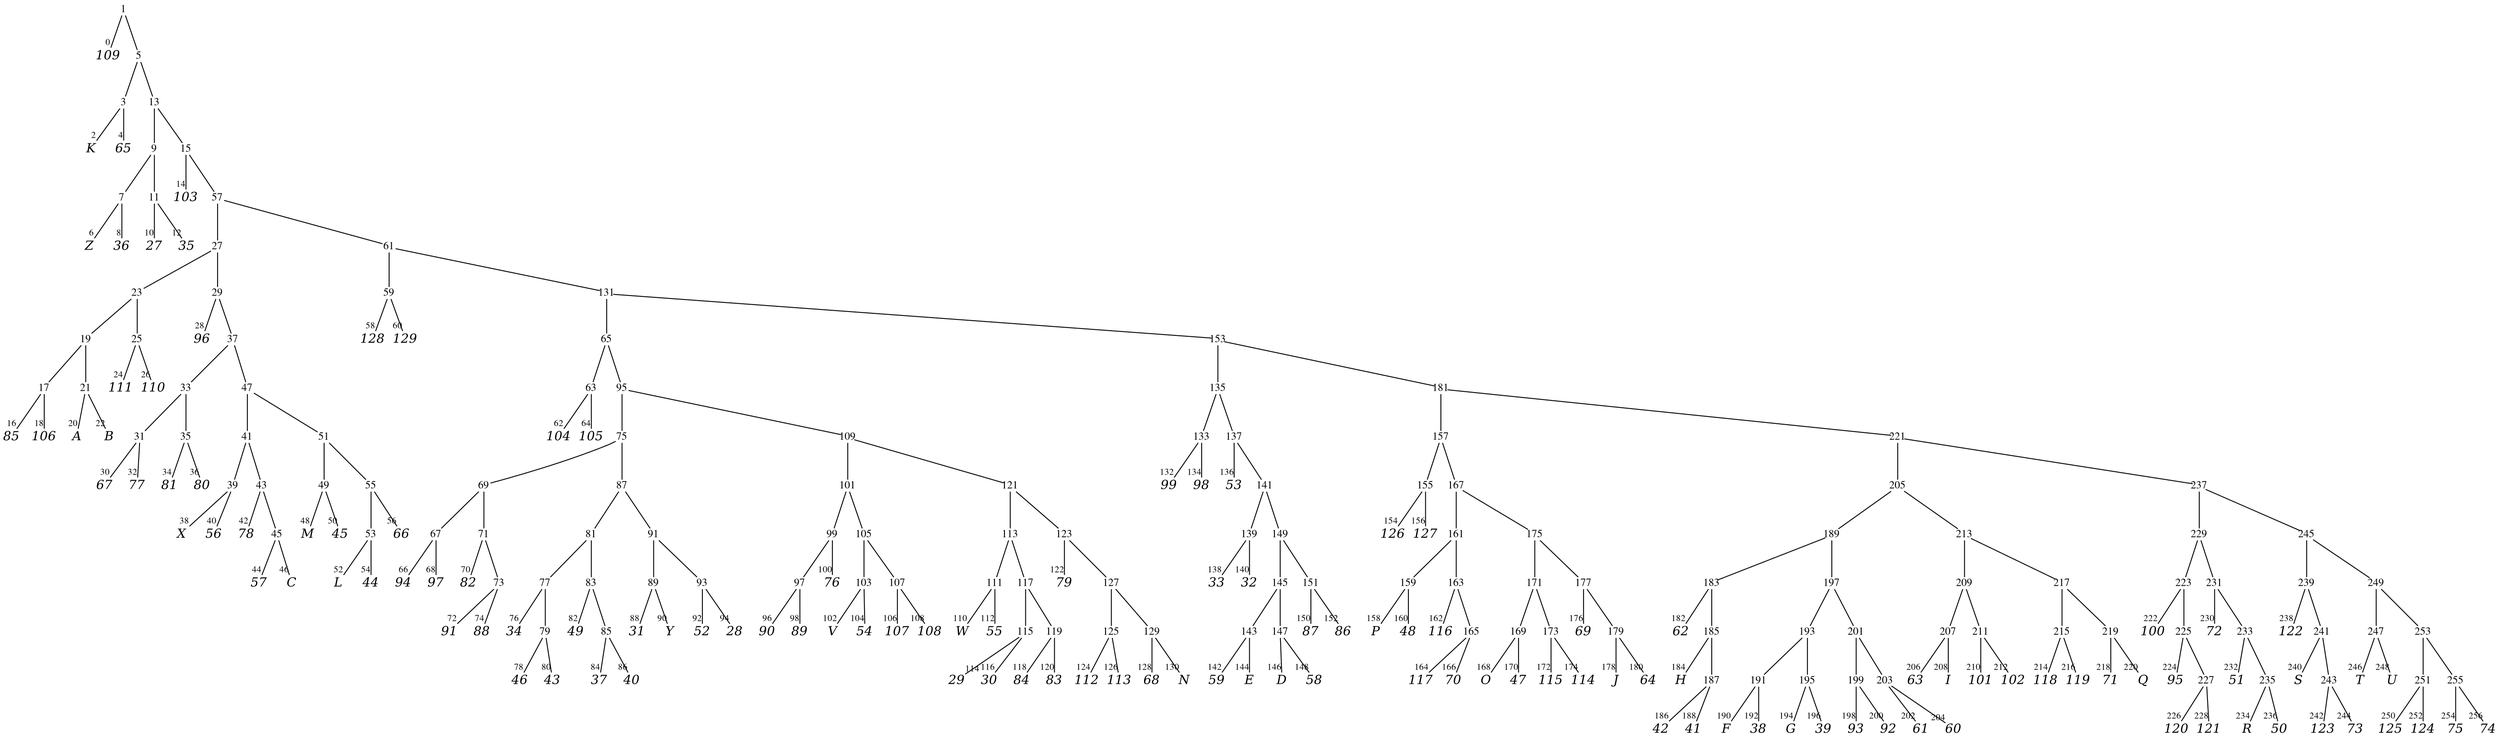 
digraph vtree {

overlap=false

n1 [label="1",fontname="Times",shape="plaintext",fontsize=12,fixedsize=true,width=.2,height=.18]; 
n0 [label="109",fontname="Times-Italic",fontsize=14,shape="plaintext",fixedsize=true,width=.25,height=.25]; 
n5 [label="5",fontname="Times",shape="plaintext",fontsize=12,fixedsize=true,width=.2,height=.18]; 
n3 [label="3",fontname="Times",shape="plaintext",fontsize=12,fixedsize=true,width=.2,height=.18]; 
n2 [label="K",fontname="Times-Italic",fontsize=14,shape="plaintext",fixedsize=true,width=.25,height=.25]; 
n4 [label="65",fontname="Times-Italic",fontsize=14,shape="plaintext",fixedsize=true,width=.25,height=.25]; 
n13 [label="13",fontname="Times",shape="plaintext",fontsize=12,fixedsize=true,width=.2,height=.18]; 
n9 [label="9",fontname="Times",shape="plaintext",fontsize=12,fixedsize=true,width=.2,height=.18]; 
n7 [label="7",fontname="Times",shape="plaintext",fontsize=12,fixedsize=true,width=.2,height=.18]; 
n6 [label="Z",fontname="Times-Italic",fontsize=14,shape="plaintext",fixedsize=true,width=.25,height=.25]; 
n8 [label="36",fontname="Times-Italic",fontsize=14,shape="plaintext",fixedsize=true,width=.25,height=.25]; 
n11 [label="11",fontname="Times",shape="plaintext",fontsize=12,fixedsize=true,width=.2,height=.18]; 
n10 [label="27",fontname="Times-Italic",fontsize=14,shape="plaintext",fixedsize=true,width=.25,height=.25]; 
n12 [label="35",fontname="Times-Italic",fontsize=14,shape="plaintext",fixedsize=true,width=.25,height=.25]; 
n15 [label="15",fontname="Times",shape="plaintext",fontsize=12,fixedsize=true,width=.2,height=.18]; 
n14 [label="103",fontname="Times-Italic",fontsize=14,shape="plaintext",fixedsize=true,width=.25,height=.25]; 
n57 [label="57",fontname="Times",shape="plaintext",fontsize=12,fixedsize=true,width=.2,height=.18]; 
n27 [label="27",fontname="Times",shape="plaintext",fontsize=12,fixedsize=true,width=.2,height=.18]; 
n23 [label="23",fontname="Times",shape="plaintext",fontsize=12,fixedsize=true,width=.2,height=.18]; 
n19 [label="19",fontname="Times",shape="plaintext",fontsize=12,fixedsize=true,width=.2,height=.18]; 
n17 [label="17",fontname="Times",shape="plaintext",fontsize=12,fixedsize=true,width=.2,height=.18]; 
n16 [label="85",fontname="Times-Italic",fontsize=14,shape="plaintext",fixedsize=true,width=.25,height=.25]; 
n18 [label="106",fontname="Times-Italic",fontsize=14,shape="plaintext",fixedsize=true,width=.25,height=.25]; 
n21 [label="21",fontname="Times",shape="plaintext",fontsize=12,fixedsize=true,width=.2,height=.18]; 
n20 [label="A",fontname="Times-Italic",fontsize=14,shape="plaintext",fixedsize=true,width=.25,height=.25]; 
n22 [label="B",fontname="Times-Italic",fontsize=14,shape="plaintext",fixedsize=true,width=.25,height=.25]; 
n25 [label="25",fontname="Times",shape="plaintext",fontsize=12,fixedsize=true,width=.2,height=.18]; 
n24 [label="111",fontname="Times-Italic",fontsize=14,shape="plaintext",fixedsize=true,width=.25,height=.25]; 
n26 [label="110",fontname="Times-Italic",fontsize=14,shape="plaintext",fixedsize=true,width=.25,height=.25]; 
n29 [label="29",fontname="Times",shape="plaintext",fontsize=12,fixedsize=true,width=.2,height=.18]; 
n28 [label="96",fontname="Times-Italic",fontsize=14,shape="plaintext",fixedsize=true,width=.25,height=.25]; 
n37 [label="37",fontname="Times",shape="plaintext",fontsize=12,fixedsize=true,width=.2,height=.18]; 
n33 [label="33",fontname="Times",shape="plaintext",fontsize=12,fixedsize=true,width=.2,height=.18]; 
n31 [label="31",fontname="Times",shape="plaintext",fontsize=12,fixedsize=true,width=.2,height=.18]; 
n30 [label="67",fontname="Times-Italic",fontsize=14,shape="plaintext",fixedsize=true,width=.25,height=.25]; 
n32 [label="77",fontname="Times-Italic",fontsize=14,shape="plaintext",fixedsize=true,width=.25,height=.25]; 
n35 [label="35",fontname="Times",shape="plaintext",fontsize=12,fixedsize=true,width=.2,height=.18]; 
n34 [label="81",fontname="Times-Italic",fontsize=14,shape="plaintext",fixedsize=true,width=.25,height=.25]; 
n36 [label="80",fontname="Times-Italic",fontsize=14,shape="plaintext",fixedsize=true,width=.25,height=.25]; 
n47 [label="47",fontname="Times",shape="plaintext",fontsize=12,fixedsize=true,width=.2,height=.18]; 
n41 [label="41",fontname="Times",shape="plaintext",fontsize=12,fixedsize=true,width=.2,height=.18]; 
n39 [label="39",fontname="Times",shape="plaintext",fontsize=12,fixedsize=true,width=.2,height=.18]; 
n38 [label="X",fontname="Times-Italic",fontsize=14,shape="plaintext",fixedsize=true,width=.25,height=.25]; 
n40 [label="56",fontname="Times-Italic",fontsize=14,shape="plaintext",fixedsize=true,width=.25,height=.25]; 
n43 [label="43",fontname="Times",shape="plaintext",fontsize=12,fixedsize=true,width=.2,height=.18]; 
n42 [label="78",fontname="Times-Italic",fontsize=14,shape="plaintext",fixedsize=true,width=.25,height=.25]; 
n45 [label="45",fontname="Times",shape="plaintext",fontsize=12,fixedsize=true,width=.2,height=.18]; 
n44 [label="57",fontname="Times-Italic",fontsize=14,shape="plaintext",fixedsize=true,width=.25,height=.25]; 
n46 [label="C",fontname="Times-Italic",fontsize=14,shape="plaintext",fixedsize=true,width=.25,height=.25]; 
n51 [label="51",fontname="Times",shape="plaintext",fontsize=12,fixedsize=true,width=.2,height=.18]; 
n49 [label="49",fontname="Times",shape="plaintext",fontsize=12,fixedsize=true,width=.2,height=.18]; 
n48 [label="M",fontname="Times-Italic",fontsize=14,shape="plaintext",fixedsize=true,width=.25,height=.25]; 
n50 [label="45",fontname="Times-Italic",fontsize=14,shape="plaintext",fixedsize=true,width=.25,height=.25]; 
n55 [label="55",fontname="Times",shape="plaintext",fontsize=12,fixedsize=true,width=.2,height=.18]; 
n53 [label="53",fontname="Times",shape="plaintext",fontsize=12,fixedsize=true,width=.2,height=.18]; 
n52 [label="L",fontname="Times-Italic",fontsize=14,shape="plaintext",fixedsize=true,width=.25,height=.25]; 
n54 [label="44",fontname="Times-Italic",fontsize=14,shape="plaintext",fixedsize=true,width=.25,height=.25]; 
n56 [label="66",fontname="Times-Italic",fontsize=14,shape="plaintext",fixedsize=true,width=.25,height=.25]; 
n61 [label="61",fontname="Times",shape="plaintext",fontsize=12,fixedsize=true,width=.2,height=.18]; 
n59 [label="59",fontname="Times",shape="plaintext",fontsize=12,fixedsize=true,width=.2,height=.18]; 
n58 [label="128",fontname="Times-Italic",fontsize=14,shape="plaintext",fixedsize=true,width=.25,height=.25]; 
n60 [label="129",fontname="Times-Italic",fontsize=14,shape="plaintext",fixedsize=true,width=.25,height=.25]; 
n131 [label="131",fontname="Times",shape="plaintext",fontsize=12,fixedsize=true,width=.2,height=.18]; 
n65 [label="65",fontname="Times",shape="plaintext",fontsize=12,fixedsize=true,width=.2,height=.18]; 
n63 [label="63",fontname="Times",shape="plaintext",fontsize=12,fixedsize=true,width=.2,height=.18]; 
n62 [label="104",fontname="Times-Italic",fontsize=14,shape="plaintext",fixedsize=true,width=.25,height=.25]; 
n64 [label="105",fontname="Times-Italic",fontsize=14,shape="plaintext",fixedsize=true,width=.25,height=.25]; 
n95 [label="95",fontname="Times",shape="plaintext",fontsize=12,fixedsize=true,width=.2,height=.18]; 
n75 [label="75",fontname="Times",shape="plaintext",fontsize=12,fixedsize=true,width=.2,height=.18]; 
n69 [label="69",fontname="Times",shape="plaintext",fontsize=12,fixedsize=true,width=.2,height=.18]; 
n67 [label="67",fontname="Times",shape="plaintext",fontsize=12,fixedsize=true,width=.2,height=.18]; 
n66 [label="94",fontname="Times-Italic",fontsize=14,shape="plaintext",fixedsize=true,width=.25,height=.25]; 
n68 [label="97",fontname="Times-Italic",fontsize=14,shape="plaintext",fixedsize=true,width=.25,height=.25]; 
n71 [label="71",fontname="Times",shape="plaintext",fontsize=12,fixedsize=true,width=.2,height=.18]; 
n70 [label="82",fontname="Times-Italic",fontsize=14,shape="plaintext",fixedsize=true,width=.25,height=.25]; 
n73 [label="73",fontname="Times",shape="plaintext",fontsize=12,fixedsize=true,width=.2,height=.18]; 
n72 [label="91",fontname="Times-Italic",fontsize=14,shape="plaintext",fixedsize=true,width=.25,height=.25]; 
n74 [label="88",fontname="Times-Italic",fontsize=14,shape="plaintext",fixedsize=true,width=.25,height=.25]; 
n87 [label="87",fontname="Times",shape="plaintext",fontsize=12,fixedsize=true,width=.2,height=.18]; 
n81 [label="81",fontname="Times",shape="plaintext",fontsize=12,fixedsize=true,width=.2,height=.18]; 
n77 [label="77",fontname="Times",shape="plaintext",fontsize=12,fixedsize=true,width=.2,height=.18]; 
n76 [label="34",fontname="Times-Italic",fontsize=14,shape="plaintext",fixedsize=true,width=.25,height=.25]; 
n79 [label="79",fontname="Times",shape="plaintext",fontsize=12,fixedsize=true,width=.2,height=.18]; 
n78 [label="46",fontname="Times-Italic",fontsize=14,shape="plaintext",fixedsize=true,width=.25,height=.25]; 
n80 [label="43",fontname="Times-Italic",fontsize=14,shape="plaintext",fixedsize=true,width=.25,height=.25]; 
n83 [label="83",fontname="Times",shape="plaintext",fontsize=12,fixedsize=true,width=.2,height=.18]; 
n82 [label="49",fontname="Times-Italic",fontsize=14,shape="plaintext",fixedsize=true,width=.25,height=.25]; 
n85 [label="85",fontname="Times",shape="plaintext",fontsize=12,fixedsize=true,width=.2,height=.18]; 
n84 [label="37",fontname="Times-Italic",fontsize=14,shape="plaintext",fixedsize=true,width=.25,height=.25]; 
n86 [label="40",fontname="Times-Italic",fontsize=14,shape="plaintext",fixedsize=true,width=.25,height=.25]; 
n91 [label="91",fontname="Times",shape="plaintext",fontsize=12,fixedsize=true,width=.2,height=.18]; 
n89 [label="89",fontname="Times",shape="plaintext",fontsize=12,fixedsize=true,width=.2,height=.18]; 
n88 [label="31",fontname="Times-Italic",fontsize=14,shape="plaintext",fixedsize=true,width=.25,height=.25]; 
n90 [label="Y",fontname="Times-Italic",fontsize=14,shape="plaintext",fixedsize=true,width=.25,height=.25]; 
n93 [label="93",fontname="Times",shape="plaintext",fontsize=12,fixedsize=true,width=.2,height=.18]; 
n92 [label="52",fontname="Times-Italic",fontsize=14,shape="plaintext",fixedsize=true,width=.25,height=.25]; 
n94 [label="28",fontname="Times-Italic",fontsize=14,shape="plaintext",fixedsize=true,width=.25,height=.25]; 
n109 [label="109",fontname="Times",shape="plaintext",fontsize=12,fixedsize=true,width=.2,height=.18]; 
n101 [label="101",fontname="Times",shape="plaintext",fontsize=12,fixedsize=true,width=.2,height=.18]; 
n99 [label="99",fontname="Times",shape="plaintext",fontsize=12,fixedsize=true,width=.2,height=.18]; 
n97 [label="97",fontname="Times",shape="plaintext",fontsize=12,fixedsize=true,width=.2,height=.18]; 
n96 [label="90",fontname="Times-Italic",fontsize=14,shape="plaintext",fixedsize=true,width=.25,height=.25]; 
n98 [label="89",fontname="Times-Italic",fontsize=14,shape="plaintext",fixedsize=true,width=.25,height=.25]; 
n100 [label="76",fontname="Times-Italic",fontsize=14,shape="plaintext",fixedsize=true,width=.25,height=.25]; 
n105 [label="105",fontname="Times",shape="plaintext",fontsize=12,fixedsize=true,width=.2,height=.18]; 
n103 [label="103",fontname="Times",shape="plaintext",fontsize=12,fixedsize=true,width=.2,height=.18]; 
n102 [label="V",fontname="Times-Italic",fontsize=14,shape="plaintext",fixedsize=true,width=.25,height=.25]; 
n104 [label="54",fontname="Times-Italic",fontsize=14,shape="plaintext",fixedsize=true,width=.25,height=.25]; 
n107 [label="107",fontname="Times",shape="plaintext",fontsize=12,fixedsize=true,width=.2,height=.18]; 
n106 [label="107",fontname="Times-Italic",fontsize=14,shape="plaintext",fixedsize=true,width=.25,height=.25]; 
n108 [label="108",fontname="Times-Italic",fontsize=14,shape="plaintext",fixedsize=true,width=.25,height=.25]; 
n121 [label="121",fontname="Times",shape="plaintext",fontsize=12,fixedsize=true,width=.2,height=.18]; 
n113 [label="113",fontname="Times",shape="plaintext",fontsize=12,fixedsize=true,width=.2,height=.18]; 
n111 [label="111",fontname="Times",shape="plaintext",fontsize=12,fixedsize=true,width=.2,height=.18]; 
n110 [label="W",fontname="Times-Italic",fontsize=14,shape="plaintext",fixedsize=true,width=.25,height=.25]; 
n112 [label="55",fontname="Times-Italic",fontsize=14,shape="plaintext",fixedsize=true,width=.25,height=.25]; 
n117 [label="117",fontname="Times",shape="plaintext",fontsize=12,fixedsize=true,width=.2,height=.18]; 
n115 [label="115",fontname="Times",shape="plaintext",fontsize=12,fixedsize=true,width=.2,height=.18]; 
n114 [label="29",fontname="Times-Italic",fontsize=14,shape="plaintext",fixedsize=true,width=.25,height=.25]; 
n116 [label="30",fontname="Times-Italic",fontsize=14,shape="plaintext",fixedsize=true,width=.25,height=.25]; 
n119 [label="119",fontname="Times",shape="plaintext",fontsize=12,fixedsize=true,width=.2,height=.18]; 
n118 [label="84",fontname="Times-Italic",fontsize=14,shape="plaintext",fixedsize=true,width=.25,height=.25]; 
n120 [label="83",fontname="Times-Italic",fontsize=14,shape="plaintext",fixedsize=true,width=.25,height=.25]; 
n123 [label="123",fontname="Times",shape="plaintext",fontsize=12,fixedsize=true,width=.2,height=.18]; 
n122 [label="79",fontname="Times-Italic",fontsize=14,shape="plaintext",fixedsize=true,width=.25,height=.25]; 
n127 [label="127",fontname="Times",shape="plaintext",fontsize=12,fixedsize=true,width=.2,height=.18]; 
n125 [label="125",fontname="Times",shape="plaintext",fontsize=12,fixedsize=true,width=.2,height=.18]; 
n124 [label="112",fontname="Times-Italic",fontsize=14,shape="plaintext",fixedsize=true,width=.25,height=.25]; 
n126 [label="113",fontname="Times-Italic",fontsize=14,shape="plaintext",fixedsize=true,width=.25,height=.25]; 
n129 [label="129",fontname="Times",shape="plaintext",fontsize=12,fixedsize=true,width=.2,height=.18]; 
n128 [label="68",fontname="Times-Italic",fontsize=14,shape="plaintext",fixedsize=true,width=.25,height=.25]; 
n130 [label="N",fontname="Times-Italic",fontsize=14,shape="plaintext",fixedsize=true,width=.25,height=.25]; 
n153 [label="153",fontname="Times",shape="plaintext",fontsize=12,fixedsize=true,width=.2,height=.18]; 
n135 [label="135",fontname="Times",shape="plaintext",fontsize=12,fixedsize=true,width=.2,height=.18]; 
n133 [label="133",fontname="Times",shape="plaintext",fontsize=12,fixedsize=true,width=.2,height=.18]; 
n132 [label="99",fontname="Times-Italic",fontsize=14,shape="plaintext",fixedsize=true,width=.25,height=.25]; 
n134 [label="98",fontname="Times-Italic",fontsize=14,shape="plaintext",fixedsize=true,width=.25,height=.25]; 
n137 [label="137",fontname="Times",shape="plaintext",fontsize=12,fixedsize=true,width=.2,height=.18]; 
n136 [label="53",fontname="Times-Italic",fontsize=14,shape="plaintext",fixedsize=true,width=.25,height=.25]; 
n141 [label="141",fontname="Times",shape="plaintext",fontsize=12,fixedsize=true,width=.2,height=.18]; 
n139 [label="139",fontname="Times",shape="plaintext",fontsize=12,fixedsize=true,width=.2,height=.18]; 
n138 [label="33",fontname="Times-Italic",fontsize=14,shape="plaintext",fixedsize=true,width=.25,height=.25]; 
n140 [label="32",fontname="Times-Italic",fontsize=14,shape="plaintext",fixedsize=true,width=.25,height=.25]; 
n149 [label="149",fontname="Times",shape="plaintext",fontsize=12,fixedsize=true,width=.2,height=.18]; 
n145 [label="145",fontname="Times",shape="plaintext",fontsize=12,fixedsize=true,width=.2,height=.18]; 
n143 [label="143",fontname="Times",shape="plaintext",fontsize=12,fixedsize=true,width=.2,height=.18]; 
n142 [label="59",fontname="Times-Italic",fontsize=14,shape="plaintext",fixedsize=true,width=.25,height=.25]; 
n144 [label="E",fontname="Times-Italic",fontsize=14,shape="plaintext",fixedsize=true,width=.25,height=.25]; 
n147 [label="147",fontname="Times",shape="plaintext",fontsize=12,fixedsize=true,width=.2,height=.18]; 
n146 [label="D",fontname="Times-Italic",fontsize=14,shape="plaintext",fixedsize=true,width=.25,height=.25]; 
n148 [label="58",fontname="Times-Italic",fontsize=14,shape="plaintext",fixedsize=true,width=.25,height=.25]; 
n151 [label="151",fontname="Times",shape="plaintext",fontsize=12,fixedsize=true,width=.2,height=.18]; 
n150 [label="87",fontname="Times-Italic",fontsize=14,shape="plaintext",fixedsize=true,width=.25,height=.25]; 
n152 [label="86",fontname="Times-Italic",fontsize=14,shape="plaintext",fixedsize=true,width=.25,height=.25]; 
n181 [label="181",fontname="Times",shape="plaintext",fontsize=12,fixedsize=true,width=.2,height=.18]; 
n157 [label="157",fontname="Times",shape="plaintext",fontsize=12,fixedsize=true,width=.2,height=.18]; 
n155 [label="155",fontname="Times",shape="plaintext",fontsize=12,fixedsize=true,width=.2,height=.18]; 
n154 [label="126",fontname="Times-Italic",fontsize=14,shape="plaintext",fixedsize=true,width=.25,height=.25]; 
n156 [label="127",fontname="Times-Italic",fontsize=14,shape="plaintext",fixedsize=true,width=.25,height=.25]; 
n167 [label="167",fontname="Times",shape="plaintext",fontsize=12,fixedsize=true,width=.2,height=.18]; 
n161 [label="161",fontname="Times",shape="plaintext",fontsize=12,fixedsize=true,width=.2,height=.18]; 
n159 [label="159",fontname="Times",shape="plaintext",fontsize=12,fixedsize=true,width=.2,height=.18]; 
n158 [label="P",fontname="Times-Italic",fontsize=14,shape="plaintext",fixedsize=true,width=.25,height=.25]; 
n160 [label="48",fontname="Times-Italic",fontsize=14,shape="plaintext",fixedsize=true,width=.25,height=.25]; 
n163 [label="163",fontname="Times",shape="plaintext",fontsize=12,fixedsize=true,width=.2,height=.18]; 
n162 [label="116",fontname="Times-Italic",fontsize=14,shape="plaintext",fixedsize=true,width=.25,height=.25]; 
n165 [label="165",fontname="Times",shape="plaintext",fontsize=12,fixedsize=true,width=.2,height=.18]; 
n164 [label="117",fontname="Times-Italic",fontsize=14,shape="plaintext",fixedsize=true,width=.25,height=.25]; 
n166 [label="70",fontname="Times-Italic",fontsize=14,shape="plaintext",fixedsize=true,width=.25,height=.25]; 
n175 [label="175",fontname="Times",shape="plaintext",fontsize=12,fixedsize=true,width=.2,height=.18]; 
n171 [label="171",fontname="Times",shape="plaintext",fontsize=12,fixedsize=true,width=.2,height=.18]; 
n169 [label="169",fontname="Times",shape="plaintext",fontsize=12,fixedsize=true,width=.2,height=.18]; 
n168 [label="O",fontname="Times-Italic",fontsize=14,shape="plaintext",fixedsize=true,width=.25,height=.25]; 
n170 [label="47",fontname="Times-Italic",fontsize=14,shape="plaintext",fixedsize=true,width=.25,height=.25]; 
n173 [label="173",fontname="Times",shape="plaintext",fontsize=12,fixedsize=true,width=.2,height=.18]; 
n172 [label="115",fontname="Times-Italic",fontsize=14,shape="plaintext",fixedsize=true,width=.25,height=.25]; 
n174 [label="114",fontname="Times-Italic",fontsize=14,shape="plaintext",fixedsize=true,width=.25,height=.25]; 
n177 [label="177",fontname="Times",shape="plaintext",fontsize=12,fixedsize=true,width=.2,height=.18]; 
n176 [label="69",fontname="Times-Italic",fontsize=14,shape="plaintext",fixedsize=true,width=.25,height=.25]; 
n179 [label="179",fontname="Times",shape="plaintext",fontsize=12,fixedsize=true,width=.2,height=.18]; 
n178 [label="J",fontname="Times-Italic",fontsize=14,shape="plaintext",fixedsize=true,width=.25,height=.25]; 
n180 [label="64",fontname="Times-Italic",fontsize=14,shape="plaintext",fixedsize=true,width=.25,height=.25]; 
n221 [label="221",fontname="Times",shape="plaintext",fontsize=12,fixedsize=true,width=.2,height=.18]; 
n205 [label="205",fontname="Times",shape="plaintext",fontsize=12,fixedsize=true,width=.2,height=.18]; 
n189 [label="189",fontname="Times",shape="plaintext",fontsize=12,fixedsize=true,width=.2,height=.18]; 
n183 [label="183",fontname="Times",shape="plaintext",fontsize=12,fixedsize=true,width=.2,height=.18]; 
n182 [label="62",fontname="Times-Italic",fontsize=14,shape="plaintext",fixedsize=true,width=.25,height=.25]; 
n185 [label="185",fontname="Times",shape="plaintext",fontsize=12,fixedsize=true,width=.2,height=.18]; 
n184 [label="H",fontname="Times-Italic",fontsize=14,shape="plaintext",fixedsize=true,width=.25,height=.25]; 
n187 [label="187",fontname="Times",shape="plaintext",fontsize=12,fixedsize=true,width=.2,height=.18]; 
n186 [label="42",fontname="Times-Italic",fontsize=14,shape="plaintext",fixedsize=true,width=.25,height=.25]; 
n188 [label="41",fontname="Times-Italic",fontsize=14,shape="plaintext",fixedsize=true,width=.25,height=.25]; 
n197 [label="197",fontname="Times",shape="plaintext",fontsize=12,fixedsize=true,width=.2,height=.18]; 
n193 [label="193",fontname="Times",shape="plaintext",fontsize=12,fixedsize=true,width=.2,height=.18]; 
n191 [label="191",fontname="Times",shape="plaintext",fontsize=12,fixedsize=true,width=.2,height=.18]; 
n190 [label="F",fontname="Times-Italic",fontsize=14,shape="plaintext",fixedsize=true,width=.25,height=.25]; 
n192 [label="38",fontname="Times-Italic",fontsize=14,shape="plaintext",fixedsize=true,width=.25,height=.25]; 
n195 [label="195",fontname="Times",shape="plaintext",fontsize=12,fixedsize=true,width=.2,height=.18]; 
n194 [label="G",fontname="Times-Italic",fontsize=14,shape="plaintext",fixedsize=true,width=.25,height=.25]; 
n196 [label="39",fontname="Times-Italic",fontsize=14,shape="plaintext",fixedsize=true,width=.25,height=.25]; 
n201 [label="201",fontname="Times",shape="plaintext",fontsize=12,fixedsize=true,width=.2,height=.18]; 
n199 [label="199",fontname="Times",shape="plaintext",fontsize=12,fixedsize=true,width=.2,height=.18]; 
n198 [label="93",fontname="Times-Italic",fontsize=14,shape="plaintext",fixedsize=true,width=.25,height=.25]; 
n200 [label="92",fontname="Times-Italic",fontsize=14,shape="plaintext",fixedsize=true,width=.25,height=.25]; 
n203 [label="203",fontname="Times",shape="plaintext",fontsize=12,fixedsize=true,width=.2,height=.18]; 
n202 [label="61",fontname="Times-Italic",fontsize=14,shape="plaintext",fixedsize=true,width=.25,height=.25]; 
n204 [label="60",fontname="Times-Italic",fontsize=14,shape="plaintext",fixedsize=true,width=.25,height=.25]; 
n213 [label="213",fontname="Times",shape="plaintext",fontsize=12,fixedsize=true,width=.2,height=.18]; 
n209 [label="209",fontname="Times",shape="plaintext",fontsize=12,fixedsize=true,width=.2,height=.18]; 
n207 [label="207",fontname="Times",shape="plaintext",fontsize=12,fixedsize=true,width=.2,height=.18]; 
n206 [label="63",fontname="Times-Italic",fontsize=14,shape="plaintext",fixedsize=true,width=.25,height=.25]; 
n208 [label="I",fontname="Times-Italic",fontsize=14,shape="plaintext",fixedsize=true,width=.25,height=.25]; 
n211 [label="211",fontname="Times",shape="plaintext",fontsize=12,fixedsize=true,width=.2,height=.18]; 
n210 [label="101",fontname="Times-Italic",fontsize=14,shape="plaintext",fixedsize=true,width=.25,height=.25]; 
n212 [label="102",fontname="Times-Italic",fontsize=14,shape="plaintext",fixedsize=true,width=.25,height=.25]; 
n217 [label="217",fontname="Times",shape="plaintext",fontsize=12,fixedsize=true,width=.2,height=.18]; 
n215 [label="215",fontname="Times",shape="plaintext",fontsize=12,fixedsize=true,width=.2,height=.18]; 
n214 [label="118",fontname="Times-Italic",fontsize=14,shape="plaintext",fixedsize=true,width=.25,height=.25]; 
n216 [label="119",fontname="Times-Italic",fontsize=14,shape="plaintext",fixedsize=true,width=.25,height=.25]; 
n219 [label="219",fontname="Times",shape="plaintext",fontsize=12,fixedsize=true,width=.2,height=.18]; 
n218 [label="71",fontname="Times-Italic",fontsize=14,shape="plaintext",fixedsize=true,width=.25,height=.25]; 
n220 [label="Q",fontname="Times-Italic",fontsize=14,shape="plaintext",fixedsize=true,width=.25,height=.25]; 
n237 [label="237",fontname="Times",shape="plaintext",fontsize=12,fixedsize=true,width=.2,height=.18]; 
n229 [label="229",fontname="Times",shape="plaintext",fontsize=12,fixedsize=true,width=.2,height=.18]; 
n223 [label="223",fontname="Times",shape="plaintext",fontsize=12,fixedsize=true,width=.2,height=.18]; 
n222 [label="100",fontname="Times-Italic",fontsize=14,shape="plaintext",fixedsize=true,width=.25,height=.25]; 
n225 [label="225",fontname="Times",shape="plaintext",fontsize=12,fixedsize=true,width=.2,height=.18]; 
n224 [label="95",fontname="Times-Italic",fontsize=14,shape="plaintext",fixedsize=true,width=.25,height=.25]; 
n227 [label="227",fontname="Times",shape="plaintext",fontsize=12,fixedsize=true,width=.2,height=.18]; 
n226 [label="120",fontname="Times-Italic",fontsize=14,shape="plaintext",fixedsize=true,width=.25,height=.25]; 
n228 [label="121",fontname="Times-Italic",fontsize=14,shape="plaintext",fixedsize=true,width=.25,height=.25]; 
n231 [label="231",fontname="Times",shape="plaintext",fontsize=12,fixedsize=true,width=.2,height=.18]; 
n230 [label="72",fontname="Times-Italic",fontsize=14,shape="plaintext",fixedsize=true,width=.25,height=.25]; 
n233 [label="233",fontname="Times",shape="plaintext",fontsize=12,fixedsize=true,width=.2,height=.18]; 
n232 [label="51",fontname="Times-Italic",fontsize=14,shape="plaintext",fixedsize=true,width=.25,height=.25]; 
n235 [label="235",fontname="Times",shape="plaintext",fontsize=12,fixedsize=true,width=.2,height=.18]; 
n234 [label="R",fontname="Times-Italic",fontsize=14,shape="plaintext",fixedsize=true,width=.25,height=.25]; 
n236 [label="50",fontname="Times-Italic",fontsize=14,shape="plaintext",fixedsize=true,width=.25,height=.25]; 
n245 [label="245",fontname="Times",shape="plaintext",fontsize=12,fixedsize=true,width=.2,height=.18]; 
n239 [label="239",fontname="Times",shape="plaintext",fontsize=12,fixedsize=true,width=.2,height=.18]; 
n238 [label="122",fontname="Times-Italic",fontsize=14,shape="plaintext",fixedsize=true,width=.25,height=.25]; 
n241 [label="241",fontname="Times",shape="plaintext",fontsize=12,fixedsize=true,width=.2,height=.18]; 
n240 [label="S",fontname="Times-Italic",fontsize=14,shape="plaintext",fixedsize=true,width=.25,height=.25]; 
n243 [label="243",fontname="Times",shape="plaintext",fontsize=12,fixedsize=true,width=.2,height=.18]; 
n242 [label="123",fontname="Times-Italic",fontsize=14,shape="plaintext",fixedsize=true,width=.25,height=.25]; 
n244 [label="73",fontname="Times-Italic",fontsize=14,shape="plaintext",fixedsize=true,width=.25,height=.25]; 
n249 [label="249",fontname="Times",shape="plaintext",fontsize=12,fixedsize=true,width=.2,height=.18]; 
n247 [label="247",fontname="Times",shape="plaintext",fontsize=12,fixedsize=true,width=.2,height=.18]; 
n246 [label="T",fontname="Times-Italic",fontsize=14,shape="plaintext",fixedsize=true,width=.25,height=.25]; 
n248 [label="U",fontname="Times-Italic",fontsize=14,shape="plaintext",fixedsize=true,width=.25,height=.25]; 
n253 [label="253",fontname="Times",shape="plaintext",fontsize=12,fixedsize=true,width=.2,height=.18]; 
n251 [label="251",fontname="Times",shape="plaintext",fontsize=12,fixedsize=true,width=.2,height=.18]; 
n250 [label="125",fontname="Times-Italic",fontsize=14,shape="plaintext",fixedsize=true,width=.25,height=.25]; 
n252 [label="124",fontname="Times-Italic",fontsize=14,shape="plaintext",fixedsize=true,width=.25,height=.25]; 
n255 [label="255",fontname="Times",shape="plaintext",fontsize=12,fixedsize=true,width=.2,height=.18]; 
n254 [label="75",fontname="Times-Italic",fontsize=14,shape="plaintext",fixedsize=true,width=.25,height=.25]; 
n256 [label="74",fontname="Times-Italic",fontsize=14,shape="plaintext",fixedsize=true,width=.25,height=.25]; 
n1->n0 [headclip=true,arrowhead=none,headlabel="0",labelfontname="Times",labelfontsize=10];
n1->n5 [arrowhead=none];
n5->n3 [arrowhead=none];
n3->n2 [headclip=true,arrowhead=none,headlabel="2",labelfontname="Times",labelfontsize=10];
n3->n4 [headclip=true,arrowhead=none,headlabel="4",labelfontname="Times",labelfontsize=10];
n5->n13 [arrowhead=none];
n13->n9 [arrowhead=none];
n9->n7 [arrowhead=none];
n7->n6 [headclip=true,arrowhead=none,headlabel="6",labelfontname="Times",labelfontsize=10];
n7->n8 [headclip=true,arrowhead=none,headlabel="8",labelfontname="Times",labelfontsize=10];
n9->n11 [arrowhead=none];
n11->n10 [headclip=true,arrowhead=none,headlabel="10",labelfontname="Times",labelfontsize=10];
n11->n12 [headclip=true,arrowhead=none,headlabel="12",labelfontname="Times",labelfontsize=10];
n13->n15 [arrowhead=none];
n15->n14 [headclip=true,arrowhead=none,headlabel="14",labelfontname="Times",labelfontsize=10];
n15->n57 [arrowhead=none];
n57->n27 [arrowhead=none];
n27->n23 [arrowhead=none];
n23->n19 [arrowhead=none];
n19->n17 [arrowhead=none];
n17->n16 [headclip=true,arrowhead=none,headlabel="16",labelfontname="Times",labelfontsize=10];
n17->n18 [headclip=true,arrowhead=none,headlabel="18",labelfontname="Times",labelfontsize=10];
n19->n21 [arrowhead=none];
n21->n20 [headclip=true,arrowhead=none,headlabel="20",labelfontname="Times",labelfontsize=10];
n21->n22 [headclip=true,arrowhead=none,headlabel="22",labelfontname="Times",labelfontsize=10];
n23->n25 [arrowhead=none];
n25->n24 [headclip=true,arrowhead=none,headlabel="24",labelfontname="Times",labelfontsize=10];
n25->n26 [headclip=true,arrowhead=none,headlabel="26",labelfontname="Times",labelfontsize=10];
n27->n29 [arrowhead=none];
n29->n28 [headclip=true,arrowhead=none,headlabel="28",labelfontname="Times",labelfontsize=10];
n29->n37 [arrowhead=none];
n37->n33 [arrowhead=none];
n33->n31 [arrowhead=none];
n31->n30 [headclip=true,arrowhead=none,headlabel="30",labelfontname="Times",labelfontsize=10];
n31->n32 [headclip=true,arrowhead=none,headlabel="32",labelfontname="Times",labelfontsize=10];
n33->n35 [arrowhead=none];
n35->n34 [headclip=true,arrowhead=none,headlabel="34",labelfontname="Times",labelfontsize=10];
n35->n36 [headclip=true,arrowhead=none,headlabel="36",labelfontname="Times",labelfontsize=10];
n37->n47 [arrowhead=none];
n47->n41 [arrowhead=none];
n41->n39 [arrowhead=none];
n39->n38 [headclip=true,arrowhead=none,headlabel="38",labelfontname="Times",labelfontsize=10];
n39->n40 [headclip=true,arrowhead=none,headlabel="40",labelfontname="Times",labelfontsize=10];
n41->n43 [arrowhead=none];
n43->n42 [headclip=true,arrowhead=none,headlabel="42",labelfontname="Times",labelfontsize=10];
n43->n45 [arrowhead=none];
n45->n44 [headclip=true,arrowhead=none,headlabel="44",labelfontname="Times",labelfontsize=10];
n45->n46 [headclip=true,arrowhead=none,headlabel="46",labelfontname="Times",labelfontsize=10];
n47->n51 [arrowhead=none];
n51->n49 [arrowhead=none];
n49->n48 [headclip=true,arrowhead=none,headlabel="48",labelfontname="Times",labelfontsize=10];
n49->n50 [headclip=true,arrowhead=none,headlabel="50",labelfontname="Times",labelfontsize=10];
n51->n55 [arrowhead=none];
n55->n53 [arrowhead=none];
n53->n52 [headclip=true,arrowhead=none,headlabel="52",labelfontname="Times",labelfontsize=10];
n53->n54 [headclip=true,arrowhead=none,headlabel="54",labelfontname="Times",labelfontsize=10];
n55->n56 [headclip=true,arrowhead=none,headlabel="56",labelfontname="Times",labelfontsize=10];
n57->n61 [arrowhead=none];
n61->n59 [arrowhead=none];
n59->n58 [headclip=true,arrowhead=none,headlabel="58",labelfontname="Times",labelfontsize=10];
n59->n60 [headclip=true,arrowhead=none,headlabel="60",labelfontname="Times",labelfontsize=10];
n61->n131 [arrowhead=none];
n131->n65 [arrowhead=none];
n65->n63 [arrowhead=none];
n63->n62 [headclip=true,arrowhead=none,headlabel="62",labelfontname="Times",labelfontsize=10];
n63->n64 [headclip=true,arrowhead=none,headlabel="64",labelfontname="Times",labelfontsize=10];
n65->n95 [arrowhead=none];
n95->n75 [arrowhead=none];
n75->n69 [arrowhead=none];
n69->n67 [arrowhead=none];
n67->n66 [headclip=true,arrowhead=none,headlabel="66",labelfontname="Times",labelfontsize=10];
n67->n68 [headclip=true,arrowhead=none,headlabel="68",labelfontname="Times",labelfontsize=10];
n69->n71 [arrowhead=none];
n71->n70 [headclip=true,arrowhead=none,headlabel="70",labelfontname="Times",labelfontsize=10];
n71->n73 [arrowhead=none];
n73->n72 [headclip=true,arrowhead=none,headlabel="72",labelfontname="Times",labelfontsize=10];
n73->n74 [headclip=true,arrowhead=none,headlabel="74",labelfontname="Times",labelfontsize=10];
n75->n87 [arrowhead=none];
n87->n81 [arrowhead=none];
n81->n77 [arrowhead=none];
n77->n76 [headclip=true,arrowhead=none,headlabel="76",labelfontname="Times",labelfontsize=10];
n77->n79 [arrowhead=none];
n79->n78 [headclip=true,arrowhead=none,headlabel="78",labelfontname="Times",labelfontsize=10];
n79->n80 [headclip=true,arrowhead=none,headlabel="80",labelfontname="Times",labelfontsize=10];
n81->n83 [arrowhead=none];
n83->n82 [headclip=true,arrowhead=none,headlabel="82",labelfontname="Times",labelfontsize=10];
n83->n85 [arrowhead=none];
n85->n84 [headclip=true,arrowhead=none,headlabel="84",labelfontname="Times",labelfontsize=10];
n85->n86 [headclip=true,arrowhead=none,headlabel="86",labelfontname="Times",labelfontsize=10];
n87->n91 [arrowhead=none];
n91->n89 [arrowhead=none];
n89->n88 [headclip=true,arrowhead=none,headlabel="88",labelfontname="Times",labelfontsize=10];
n89->n90 [headclip=true,arrowhead=none,headlabel="90",labelfontname="Times",labelfontsize=10];
n91->n93 [arrowhead=none];
n93->n92 [headclip=true,arrowhead=none,headlabel="92",labelfontname="Times",labelfontsize=10];
n93->n94 [headclip=true,arrowhead=none,headlabel="94",labelfontname="Times",labelfontsize=10];
n95->n109 [arrowhead=none];
n109->n101 [arrowhead=none];
n101->n99 [arrowhead=none];
n99->n97 [arrowhead=none];
n97->n96 [headclip=true,arrowhead=none,headlabel="96",labelfontname="Times",labelfontsize=10];
n97->n98 [headclip=true,arrowhead=none,headlabel="98",labelfontname="Times",labelfontsize=10];
n99->n100 [headclip=true,arrowhead=none,headlabel="100",labelfontname="Times",labelfontsize=10];
n101->n105 [arrowhead=none];
n105->n103 [arrowhead=none];
n103->n102 [headclip=true,arrowhead=none,headlabel="102",labelfontname="Times",labelfontsize=10];
n103->n104 [headclip=true,arrowhead=none,headlabel="104",labelfontname="Times",labelfontsize=10];
n105->n107 [arrowhead=none];
n107->n106 [headclip=true,arrowhead=none,headlabel="106",labelfontname="Times",labelfontsize=10];
n107->n108 [headclip=true,arrowhead=none,headlabel="108",labelfontname="Times",labelfontsize=10];
n109->n121 [arrowhead=none];
n121->n113 [arrowhead=none];
n113->n111 [arrowhead=none];
n111->n110 [headclip=true,arrowhead=none,headlabel="110",labelfontname="Times",labelfontsize=10];
n111->n112 [headclip=true,arrowhead=none,headlabel="112",labelfontname="Times",labelfontsize=10];
n113->n117 [arrowhead=none];
n117->n115 [arrowhead=none];
n115->n114 [headclip=true,arrowhead=none,headlabel="114",labelfontname="Times",labelfontsize=10];
n115->n116 [headclip=true,arrowhead=none,headlabel="116",labelfontname="Times",labelfontsize=10];
n117->n119 [arrowhead=none];
n119->n118 [headclip=true,arrowhead=none,headlabel="118",labelfontname="Times",labelfontsize=10];
n119->n120 [headclip=true,arrowhead=none,headlabel="120",labelfontname="Times",labelfontsize=10];
n121->n123 [arrowhead=none];
n123->n122 [headclip=true,arrowhead=none,headlabel="122",labelfontname="Times",labelfontsize=10];
n123->n127 [arrowhead=none];
n127->n125 [arrowhead=none];
n125->n124 [headclip=true,arrowhead=none,headlabel="124",labelfontname="Times",labelfontsize=10];
n125->n126 [headclip=true,arrowhead=none,headlabel="126",labelfontname="Times",labelfontsize=10];
n127->n129 [arrowhead=none];
n129->n128 [headclip=true,arrowhead=none,headlabel="128",labelfontname="Times",labelfontsize=10];
n129->n130 [headclip=true,arrowhead=none,headlabel="130",labelfontname="Times",labelfontsize=10];
n131->n153 [arrowhead=none];
n153->n135 [arrowhead=none];
n135->n133 [arrowhead=none];
n133->n132 [headclip=true,arrowhead=none,headlabel="132",labelfontname="Times",labelfontsize=10];
n133->n134 [headclip=true,arrowhead=none,headlabel="134",labelfontname="Times",labelfontsize=10];
n135->n137 [arrowhead=none];
n137->n136 [headclip=true,arrowhead=none,headlabel="136",labelfontname="Times",labelfontsize=10];
n137->n141 [arrowhead=none];
n141->n139 [arrowhead=none];
n139->n138 [headclip=true,arrowhead=none,headlabel="138",labelfontname="Times",labelfontsize=10];
n139->n140 [headclip=true,arrowhead=none,headlabel="140",labelfontname="Times",labelfontsize=10];
n141->n149 [arrowhead=none];
n149->n145 [arrowhead=none];
n145->n143 [arrowhead=none];
n143->n142 [headclip=true,arrowhead=none,headlabel="142",labelfontname="Times",labelfontsize=10];
n143->n144 [headclip=true,arrowhead=none,headlabel="144",labelfontname="Times",labelfontsize=10];
n145->n147 [arrowhead=none];
n147->n146 [headclip=true,arrowhead=none,headlabel="146",labelfontname="Times",labelfontsize=10];
n147->n148 [headclip=true,arrowhead=none,headlabel="148",labelfontname="Times",labelfontsize=10];
n149->n151 [arrowhead=none];
n151->n150 [headclip=true,arrowhead=none,headlabel="150",labelfontname="Times",labelfontsize=10];
n151->n152 [headclip=true,arrowhead=none,headlabel="152",labelfontname="Times",labelfontsize=10];
n153->n181 [arrowhead=none];
n181->n157 [arrowhead=none];
n157->n155 [arrowhead=none];
n155->n154 [headclip=true,arrowhead=none,headlabel="154",labelfontname="Times",labelfontsize=10];
n155->n156 [headclip=true,arrowhead=none,headlabel="156",labelfontname="Times",labelfontsize=10];
n157->n167 [arrowhead=none];
n167->n161 [arrowhead=none];
n161->n159 [arrowhead=none];
n159->n158 [headclip=true,arrowhead=none,headlabel="158",labelfontname="Times",labelfontsize=10];
n159->n160 [headclip=true,arrowhead=none,headlabel="160",labelfontname="Times",labelfontsize=10];
n161->n163 [arrowhead=none];
n163->n162 [headclip=true,arrowhead=none,headlabel="162",labelfontname="Times",labelfontsize=10];
n163->n165 [arrowhead=none];
n165->n164 [headclip=true,arrowhead=none,headlabel="164",labelfontname="Times",labelfontsize=10];
n165->n166 [headclip=true,arrowhead=none,headlabel="166",labelfontname="Times",labelfontsize=10];
n167->n175 [arrowhead=none];
n175->n171 [arrowhead=none];
n171->n169 [arrowhead=none];
n169->n168 [headclip=true,arrowhead=none,headlabel="168",labelfontname="Times",labelfontsize=10];
n169->n170 [headclip=true,arrowhead=none,headlabel="170",labelfontname="Times",labelfontsize=10];
n171->n173 [arrowhead=none];
n173->n172 [headclip=true,arrowhead=none,headlabel="172",labelfontname="Times",labelfontsize=10];
n173->n174 [headclip=true,arrowhead=none,headlabel="174",labelfontname="Times",labelfontsize=10];
n175->n177 [arrowhead=none];
n177->n176 [headclip=true,arrowhead=none,headlabel="176",labelfontname="Times",labelfontsize=10];
n177->n179 [arrowhead=none];
n179->n178 [headclip=true,arrowhead=none,headlabel="178",labelfontname="Times",labelfontsize=10];
n179->n180 [headclip=true,arrowhead=none,headlabel="180",labelfontname="Times",labelfontsize=10];
n181->n221 [arrowhead=none];
n221->n205 [arrowhead=none];
n205->n189 [arrowhead=none];
n189->n183 [arrowhead=none];
n183->n182 [headclip=true,arrowhead=none,headlabel="182",labelfontname="Times",labelfontsize=10];
n183->n185 [arrowhead=none];
n185->n184 [headclip=true,arrowhead=none,headlabel="184",labelfontname="Times",labelfontsize=10];
n185->n187 [arrowhead=none];
n187->n186 [headclip=true,arrowhead=none,headlabel="186",labelfontname="Times",labelfontsize=10];
n187->n188 [headclip=true,arrowhead=none,headlabel="188",labelfontname="Times",labelfontsize=10];
n189->n197 [arrowhead=none];
n197->n193 [arrowhead=none];
n193->n191 [arrowhead=none];
n191->n190 [headclip=true,arrowhead=none,headlabel="190",labelfontname="Times",labelfontsize=10];
n191->n192 [headclip=true,arrowhead=none,headlabel="192",labelfontname="Times",labelfontsize=10];
n193->n195 [arrowhead=none];
n195->n194 [headclip=true,arrowhead=none,headlabel="194",labelfontname="Times",labelfontsize=10];
n195->n196 [headclip=true,arrowhead=none,headlabel="196",labelfontname="Times",labelfontsize=10];
n197->n201 [arrowhead=none];
n201->n199 [arrowhead=none];
n199->n198 [headclip=true,arrowhead=none,headlabel="198",labelfontname="Times",labelfontsize=10];
n199->n200 [headclip=true,arrowhead=none,headlabel="200",labelfontname="Times",labelfontsize=10];
n201->n203 [arrowhead=none];
n203->n202 [headclip=true,arrowhead=none,headlabel="202",labelfontname="Times",labelfontsize=10];
n203->n204 [headclip=true,arrowhead=none,headlabel="204",labelfontname="Times",labelfontsize=10];
n205->n213 [arrowhead=none];
n213->n209 [arrowhead=none];
n209->n207 [arrowhead=none];
n207->n206 [headclip=true,arrowhead=none,headlabel="206",labelfontname="Times",labelfontsize=10];
n207->n208 [headclip=true,arrowhead=none,headlabel="208",labelfontname="Times",labelfontsize=10];
n209->n211 [arrowhead=none];
n211->n210 [headclip=true,arrowhead=none,headlabel="210",labelfontname="Times",labelfontsize=10];
n211->n212 [headclip=true,arrowhead=none,headlabel="212",labelfontname="Times",labelfontsize=10];
n213->n217 [arrowhead=none];
n217->n215 [arrowhead=none];
n215->n214 [headclip=true,arrowhead=none,headlabel="214",labelfontname="Times",labelfontsize=10];
n215->n216 [headclip=true,arrowhead=none,headlabel="216",labelfontname="Times",labelfontsize=10];
n217->n219 [arrowhead=none];
n219->n218 [headclip=true,arrowhead=none,headlabel="218",labelfontname="Times",labelfontsize=10];
n219->n220 [headclip=true,arrowhead=none,headlabel="220",labelfontname="Times",labelfontsize=10];
n221->n237 [arrowhead=none];
n237->n229 [arrowhead=none];
n229->n223 [arrowhead=none];
n223->n222 [headclip=true,arrowhead=none,headlabel="222",labelfontname="Times",labelfontsize=10];
n223->n225 [arrowhead=none];
n225->n224 [headclip=true,arrowhead=none,headlabel="224",labelfontname="Times",labelfontsize=10];
n225->n227 [arrowhead=none];
n227->n226 [headclip=true,arrowhead=none,headlabel="226",labelfontname="Times",labelfontsize=10];
n227->n228 [headclip=true,arrowhead=none,headlabel="228",labelfontname="Times",labelfontsize=10];
n229->n231 [arrowhead=none];
n231->n230 [headclip=true,arrowhead=none,headlabel="230",labelfontname="Times",labelfontsize=10];
n231->n233 [arrowhead=none];
n233->n232 [headclip=true,arrowhead=none,headlabel="232",labelfontname="Times",labelfontsize=10];
n233->n235 [arrowhead=none];
n235->n234 [headclip=true,arrowhead=none,headlabel="234",labelfontname="Times",labelfontsize=10];
n235->n236 [headclip=true,arrowhead=none,headlabel="236",labelfontname="Times",labelfontsize=10];
n237->n245 [arrowhead=none];
n245->n239 [arrowhead=none];
n239->n238 [headclip=true,arrowhead=none,headlabel="238",labelfontname="Times",labelfontsize=10];
n239->n241 [arrowhead=none];
n241->n240 [headclip=true,arrowhead=none,headlabel="240",labelfontname="Times",labelfontsize=10];
n241->n243 [arrowhead=none];
n243->n242 [headclip=true,arrowhead=none,headlabel="242",labelfontname="Times",labelfontsize=10];
n243->n244 [headclip=true,arrowhead=none,headlabel="244",labelfontname="Times",labelfontsize=10];
n245->n249 [arrowhead=none];
n249->n247 [arrowhead=none];
n247->n246 [headclip=true,arrowhead=none,headlabel="246",labelfontname="Times",labelfontsize=10];
n247->n248 [headclip=true,arrowhead=none,headlabel="248",labelfontname="Times",labelfontsize=10];
n249->n253 [arrowhead=none];
n253->n251 [arrowhead=none];
n251->n250 [headclip=true,arrowhead=none,headlabel="250",labelfontname="Times",labelfontsize=10];
n251->n252 [headclip=true,arrowhead=none,headlabel="252",labelfontname="Times",labelfontsize=10];
n253->n255 [arrowhead=none];
n255->n254 [headclip=true,arrowhead=none,headlabel="254",labelfontname="Times",labelfontsize=10];
n255->n256 [headclip=true,arrowhead=none,headlabel="256",labelfontname="Times",labelfontsize=10];


}